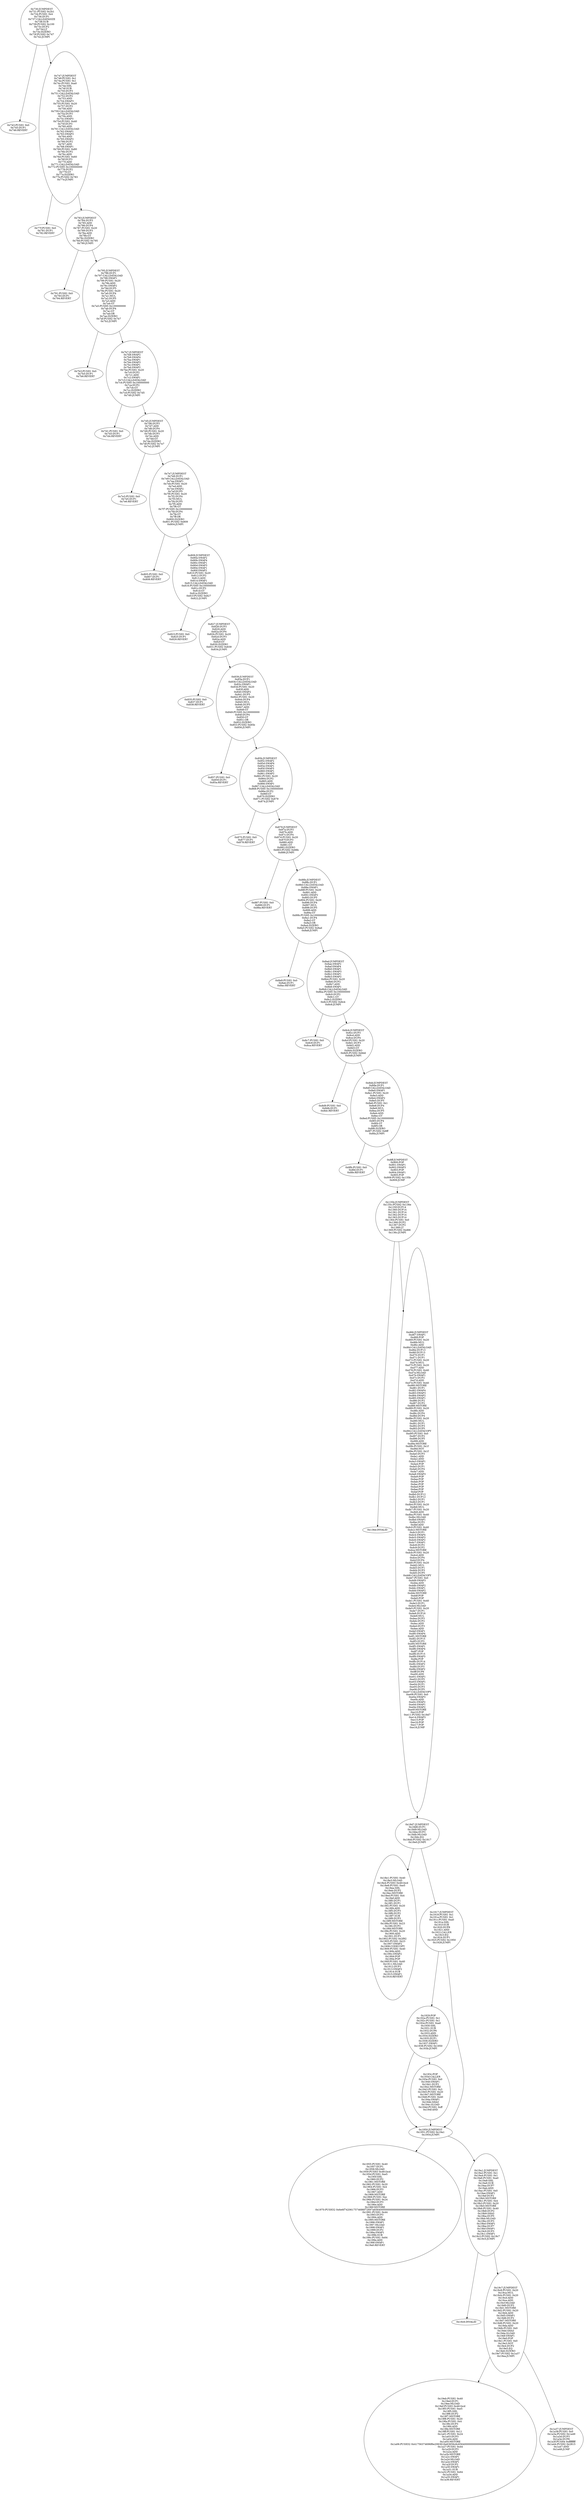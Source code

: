 digraph{
1840[label="0x730:JUMPDEST
0x731:PUSH2 0x2b1
0x734:PUSH1 0x4
0x736:DUP1
0x737:CALLDATASIZE
0x738:SUB
0x739:PUSH2 0x100
0x73c:DUP2
0x73d:LT
0x73e:ISZERO
0x73f:PUSH2 0x747
0x742:JUMPI"]
1840 -> 1859
1840 -> 1863
1859[label="0x743:PUSH1 0x0
0x745:DUP1
0x746:REVERT"]
1863[label="0x747:JUMPDEST
0x748:PUSH1 0x1
0x74a:PUSH1 0x1
0x74c:PUSH1 0xa0
0x74e:SHL
0x74f:SUB
0x750:DUP3
0x751:CALLDATALOAD
0x752:DUP2
0x753:AND
0x754:SWAP3
0x755:PUSH1 0x20
0x757:DUP2
0x758:ADD
0x759:CALLDATALOAD
0x75a:DUP3
0x75b:AND
0x75c:SWAP3
0x75d:PUSH1 0x40
0x75f:DUP3
0x760:ADD
0x761:CALLDATALOAD
0x762:SWAP1
0x763:SWAP3
0x764:AND
0x765:SWAP2
0x766:DUP2
0x767:ADD
0x768:SWAP1
0x769:PUSH1 0x80
0x76b:DUP2
0x76c:ADD
0x76d:PUSH1 0x60
0x76f:DUP3
0x770:ADD
0x771:CALLDATALOAD
0x772:PUSH5 0x100000000
0x778:DUP2
0x779:GT
0x77a:ISZERO
0x77b:PUSH2 0x783
0x77e:JUMPI"]
1863 -> 1919
1863 -> 1923
1919[label="0x77f:PUSH1 0x0
0x781:DUP1
0x782:REVERT"]
1923[label="0x783:JUMPDEST
0x784:DUP3
0x785:ADD
0x786:DUP4
0x787:PUSH1 0x20
0x789:DUP3
0x78a:ADD
0x78b:GT
0x78c:ISZERO
0x78d:PUSH2 0x795
0x790:JUMPI"]
1923 -> 1937
1923 -> 1941
1937[label="0x791:PUSH1 0x0
0x793:DUP1
0x794:REVERT"]
1941[label="0x795:JUMPDEST
0x796:DUP1
0x797:CALLDATALOAD
0x798:SWAP1
0x799:PUSH1 0x20
0x79b:ADD
0x79c:SWAP2
0x79d:DUP5
0x79e:PUSH1 0x20
0x7a0:DUP4
0x7a1:MUL
0x7a2:DUP5
0x7a3:ADD
0x7a4:GT
0x7a5:PUSH5 0x100000000
0x7ab:DUP4
0x7ac:GT
0x7ad:OR
0x7ae:ISZERO
0x7af:PUSH2 0x7b7
0x7b2:JUMPI"]
1941 -> 1971
1941 -> 1975
1971[label="0x7b3:PUSH1 0x0
0x7b5:DUP1
0x7b6:REVERT"]
1975[label="0x7b7:JUMPDEST
0x7b8:SWAP2
0x7b9:SWAP4
0x7ba:SWAP1
0x7bb:SWAP3
0x7bc:SWAP1
0x7bd:SWAP2
0x7be:PUSH1 0x20
0x7c0:DUP2
0x7c1:ADD
0x7c2:SWAP1
0x7c3:CALLDATALOAD
0x7c4:PUSH5 0x100000000
0x7ca:DUP2
0x7cb:GT
0x7cc:ISZERO
0x7cd:PUSH2 0x7d5
0x7d0:JUMPI"]
1975 -> 2001
1975 -> 2005
2001[label="0x7d1:PUSH1 0x0
0x7d3:DUP1
0x7d4:REVERT"]
2005[label="0x7d5:JUMPDEST
0x7d6:DUP3
0x7d7:ADD
0x7d8:DUP4
0x7d9:PUSH1 0x20
0x7db:DUP3
0x7dc:ADD
0x7dd:GT
0x7de:ISZERO
0x7df:PUSH2 0x7e7
0x7e2:JUMPI"]
2005 -> 2019
2005 -> 2023
2019[label="0x7e3:PUSH1 0x0
0x7e5:DUP1
0x7e6:REVERT"]
2023[label="0x7e7:JUMPDEST
0x7e8:DUP1
0x7e9:CALLDATALOAD
0x7ea:SWAP1
0x7eb:PUSH1 0x20
0x7ed:ADD
0x7ee:SWAP2
0x7ef:DUP5
0x7f0:PUSH1 0x20
0x7f2:DUP4
0x7f3:MUL
0x7f4:DUP5
0x7f5:ADD
0x7f6:GT
0x7f7:PUSH5 0x100000000
0x7fd:DUP4
0x7fe:GT
0x7ff:OR
0x800:ISZERO
0x801:PUSH2 0x809
0x804:JUMPI"]
2023 -> 2053
2023 -> 2057
2053[label="0x805:PUSH1 0x0
0x807:DUP1
0x808:REVERT"]
2057[label="0x809:JUMPDEST
0x80a:SWAP2
0x80b:SWAP4
0x80c:SWAP1
0x80d:SWAP3
0x80e:SWAP1
0x80f:SWAP2
0x810:PUSH1 0x20
0x812:DUP2
0x813:ADD
0x814:SWAP1
0x815:CALLDATALOAD
0x816:PUSH5 0x100000000
0x81c:DUP2
0x81d:GT
0x81e:ISZERO
0x81f:PUSH2 0x827
0x822:JUMPI"]
2057 -> 2083
2057 -> 2087
2083[label="0x823:PUSH1 0x0
0x825:DUP1
0x826:REVERT"]
2087[label="0x827:JUMPDEST
0x828:DUP3
0x829:ADD
0x82a:DUP4
0x82b:PUSH1 0x20
0x82d:DUP3
0x82e:ADD
0x82f:GT
0x830:ISZERO
0x831:PUSH2 0x839
0x834:JUMPI"]
2087 -> 2101
2087 -> 2105
2101[label="0x835:PUSH1 0x0
0x837:DUP1
0x838:REVERT"]
2105[label="0x839:JUMPDEST
0x83a:DUP1
0x83b:CALLDATALOAD
0x83c:SWAP1
0x83d:PUSH1 0x20
0x83f:ADD
0x840:SWAP2
0x841:DUP5
0x842:PUSH1 0x20
0x844:DUP4
0x845:MUL
0x846:DUP5
0x847:ADD
0x848:GT
0x849:PUSH5 0x100000000
0x84f:DUP4
0x850:GT
0x851:OR
0x852:ISZERO
0x853:PUSH2 0x85b
0x856:JUMPI"]
2105 -> 2135
2105 -> 2139
2135[label="0x857:PUSH1 0x0
0x859:DUP1
0x85a:REVERT"]
2139[label="0x85b:JUMPDEST
0x85c:SWAP2
0x85d:SWAP4
0x85e:SWAP1
0x85f:SWAP3
0x860:SWAP1
0x861:SWAP2
0x862:PUSH1 0x20
0x864:DUP2
0x865:ADD
0x866:SWAP1
0x867:CALLDATALOAD
0x868:PUSH5 0x100000000
0x86e:DUP2
0x86f:GT
0x870:ISZERO
0x871:PUSH2 0x879
0x874:JUMPI"]
2139 -> 2165
2139 -> 2169
2165[label="0x875:PUSH1 0x0
0x877:DUP1
0x878:REVERT"]
2169[label="0x879:JUMPDEST
0x87a:DUP3
0x87b:ADD
0x87c:DUP4
0x87d:PUSH1 0x20
0x87f:DUP3
0x880:ADD
0x881:GT
0x882:ISZERO
0x883:PUSH2 0x88b
0x886:JUMPI"]
2169 -> 2183
2169 -> 2187
2183[label="0x887:PUSH1 0x0
0x889:DUP1
0x88a:REVERT"]
2187[label="0x88b:JUMPDEST
0x88c:DUP1
0x88d:CALLDATALOAD
0x88e:SWAP1
0x88f:PUSH1 0x20
0x891:ADD
0x892:SWAP2
0x893:DUP5
0x894:PUSH1 0x20
0x896:DUP4
0x897:MUL
0x898:DUP5
0x899:ADD
0x89a:GT
0x89b:PUSH5 0x100000000
0x8a1:DUP4
0x8a2:GT
0x8a3:OR
0x8a4:ISZERO
0x8a5:PUSH2 0x8ad
0x8a8:JUMPI"]
2187 -> 2217
2187 -> 2221
2217[label="0x8a9:PUSH1 0x0
0x8ab:DUP1
0x8ac:REVERT"]
2221[label="0x8ad:JUMPDEST
0x8ae:SWAP2
0x8af:SWAP4
0x8b0:SWAP1
0x8b1:SWAP3
0x8b2:SWAP1
0x8b3:SWAP2
0x8b4:PUSH1 0x20
0x8b6:DUP2
0x8b7:ADD
0x8b8:SWAP1
0x8b9:CALLDATALOAD
0x8ba:PUSH5 0x100000000
0x8c0:DUP2
0x8c1:GT
0x8c2:ISZERO
0x8c3:PUSH2 0x8cb
0x8c6:JUMPI"]
2221 -> 2247
2221 -> 2251
2247[label="0x8c7:PUSH1 0x0
0x8c9:DUP1
0x8ca:REVERT"]
2251[label="0x8cb:JUMPDEST
0x8cc:DUP3
0x8cd:ADD
0x8ce:DUP4
0x8cf:PUSH1 0x20
0x8d1:DUP3
0x8d2:ADD
0x8d3:GT
0x8d4:ISZERO
0x8d5:PUSH2 0x8dd
0x8d8:JUMPI"]
2251 -> 2265
2251 -> 2269
2265[label="0x8d9:PUSH1 0x0
0x8db:DUP1
0x8dc:REVERT"]
2269[label="0x8dd:JUMPDEST
0x8de:DUP1
0x8df:CALLDATALOAD
0x8e0:SWAP1
0x8e1:PUSH1 0x20
0x8e3:ADD
0x8e4:SWAP2
0x8e5:DUP5
0x8e6:PUSH1 0x1
0x8e8:DUP4
0x8e9:MUL
0x8ea:DUP5
0x8eb:ADD
0x8ec:GT
0x8ed:PUSH5 0x100000000
0x8f3:DUP4
0x8f4:GT
0x8f5:OR
0x8f6:ISZERO
0x8f7:PUSH2 0x8ff
0x8fa:JUMPI"]
2269 -> 2299
2269 -> 2303
2299[label="0x8fb:PUSH1 0x0
0x8fd:DUP1
0x8fe:REVERT"]
2303[label="0x8ff:JUMPDEST
0x900:POP
0x901:SWAP1
0x902:SWAP3
0x903:POP
0x904:SWAP1
0x905:POP
0x906:PUSH2 0x135b
0x909:JUMP"]
2303 -> 4955
4955[label="0x135b:JUMPDEST
0x135c:PUSH2 0x136e
0x135f:DUP14
0x1360:DUP14
0x1361:DUP14
0x1362:DUP14
0x1363:DUP14
0x1364:PUSH1 0x0
0x1366:DUP2
0x1367:DUP2
0x1368:LT
0x1369:PUSH2 0xd66
0x136c:JUMPI"]
4955 -> 4973
4955 -> 3430
4973[label="0x136d:INVALID"]
3430[label="0xd66:JUMPDEST
0xd67:SWAP1
0xd68:POP
0xd69:PUSH1 0x20
0xd6b:MUL
0xd6c:ADD
0xd6d:CALLDATALOAD
0xd6e:DUP13
0xd6f:DUP13
0xd70:DUP1
0xd71:DUP1
0xd72:PUSH1 0x20
0xd74:MUL
0xd75:PUSH1 0x20
0xd77:ADD
0xd78:PUSH1 0x40
0xd7a:MLOAD
0xd7b:SWAP1
0xd7c:DUP2
0xd7d:ADD
0xd7e:PUSH1 0x40
0xd80:MSTORE
0xd81:DUP1
0xd82:SWAP4
0xd83:SWAP3
0xd84:SWAP2
0xd85:SWAP1
0xd86:DUP2
0xd87:DUP2
0xd88:MSTORE
0xd89:PUSH1 0x20
0xd8b:ADD
0xd8c:DUP4
0xd8d:DUP4
0xd8e:PUSH1 0x20
0xd90:MUL
0xd91:DUP1
0xd92:DUP3
0xd93:DUP5
0xd94:CALLDATACOPY
0xd95:PUSH1 0x0
0xd97:DUP2
0xd98:DUP5
0xd99:ADD
0xd9a:MSTORE
0xd9b:PUSH1 0x1f
0xd9d:NOT
0xd9e:PUSH1 0x1f
0xda0:DUP3
0xda1:ADD
0xda2:AND
0xda3:SWAP1
0xda4:POP
0xda5:DUP1
0xda6:DUP4
0xda7:ADD
0xda8:SWAP3
0xda9:POP
0xdaa:POP
0xdab:POP
0xdac:POP
0xdad:POP
0xdae:POP
0xdaf:POP
0xdb0:DUP12
0xdb1:DUP12
0xdb2:DUP1
0xdb3:DUP1
0xdb4:PUSH1 0x20
0xdb6:MUL
0xdb7:PUSH1 0x20
0xdb9:ADD
0xdba:PUSH1 0x40
0xdbc:MLOAD
0xdbd:SWAP1
0xdbe:DUP2
0xdbf:ADD
0xdc0:PUSH1 0x40
0xdc2:MSTORE
0xdc3:DUP1
0xdc4:SWAP4
0xdc5:SWAP3
0xdc6:SWAP2
0xdc7:SWAP1
0xdc8:DUP2
0xdc9:DUP2
0xdca:MSTORE
0xdcb:PUSH1 0x20
0xdcd:ADD
0xdce:DUP4
0xdcf:DUP4
0xdd0:PUSH1 0x20
0xdd2:MUL
0xdd3:DUP1
0xdd4:DUP3
0xdd5:DUP5
0xdd6:CALLDATACOPY
0xdd7:PUSH1 0x0
0xdd9:SWAP3
0xdda:ADD
0xddb:SWAP2
0xddc:SWAP1
0xddd:SWAP2
0xdde:MSTORE
0xddf:POP
0xde0:POP
0xde1:PUSH1 0x40
0xde3:DUP1
0xde4:MLOAD
0xde5:PUSH1 0x20
0xde7:DUP1
0xde8:DUP16
0xde9:MUL
0xdea:DUP3
0xdeb:DUP2
0xdec:ADD
0xded:DUP3
0xdee:ADD
0xdef:SWAP1
0xdf0:SWAP4
0xdf1:MSTORE
0xdf2:DUP15
0xdf3:DUP3
0xdf4:MSTORE
0xdf5:SWAP1
0xdf6:SWAP4
0xdf7:POP
0xdf8:DUP15
0xdf9:SWAP3
0xdfa:POP
0xdfb:DUP14
0xdfc:SWAP2
0xdfd:DUP3
0xdfe:SWAP2
0xdff:DUP6
0xe00:ADD
0xe01:SWAP1
0xe02:DUP5
0xe03:SWAP1
0xe04:DUP1
0xe05:DUP3
0xe06:DUP5
0xe07:CALLDATACOPY
0xe08:PUSH1 0x0
0xe0a:SWAP3
0xe0b:ADD
0xe0c:SWAP2
0xe0d:SWAP1
0xe0e:SWAP2
0xe0f:MSTORE
0xe10:POP
0xe11:PUSH2 0x18d7
0xe14:SWAP3
0xe15:POP
0xe16:POP
0xe17:POP
0xe18:JUMP"]
3430 -> 6359
6359[label="0x18d7:JUMPDEST
0x18d8:DUP1
0x18d9:MLOAD
0x18da:DUP3
0x18db:MLOAD
0x18dc:EQ
0x18dd:PUSH2 0x1917
0x18e0:JUMPI"]
6359 -> 6369
6359 -> 6423
6369[label="0x18e1:PUSH1 0x40
0x18e3:MLOAD
0x18e4:PUSH3 0x461bcd
0x18e8:PUSH1 0xe5
0x18ea:SHL
0x18eb:DUP2
0x18ec:MSTORE
0x18ed:PUSH1 0x4
0x18ef:ADD
0x18f0:DUP1
0x18f1:DUP1
0x18f2:PUSH1 0x20
0x18f4:ADD
0x18f5:DUP3
0x18f6:DUP2
0x18f7:SUB
0x18f8:DUP3
0x18f9:MSTORE
0x18fa:PUSH1 0x23
0x18fc:DUP2
0x18fd:MSTORE
0x18fe:PUSH1 0x20
0x1900:ADD
0x1901:DUP1
0x1902:PUSH2 0x2f92
0x1905:PUSH1 0x23
0x1907:SWAP2
0x1908:CODECOPY
0x1909:PUSH1 0x40
0x190b:ADD
0x190c:SWAP2
0x190d:POP
0x190e:POP
0x190f:PUSH1 0x40
0x1911:MLOAD
0x1912:DUP1
0x1913:SWAP2
0x1914:SUB
0x1915:SWAP1
0x1916:REVERT"]
6423[label="0x1917:JUMPDEST
0x1918:PUSH1 0x1
0x191a:PUSH1 0x1
0x191c:PUSH1 0xa0
0x191e:SHL
0x191f:SUB
0x1920:DUP8
0x1921:AND
0x1922:CALLER
0x1923:EQ
0x1924:DUP1
0x1925:PUSH2 0x1950
0x1928:JUMPI"]
6423 -> 6441
6423 -> 6480
6441[label="0x1929:POP
0x192a:PUSH1 0x1
0x192c:PUSH1 0x1
0x192e:PUSH1 0xa0
0x1930:SHL
0x1931:SUB
0x1932:DUP6
0x1933:AND
0x1934:ISZERO
0x1935:DUP1
0x1936:ISZERO
0x1937:SWAP1
0x1938:PUSH2 0x1950
0x193b:JUMPI"]
6441 -> 6460
6441 -> 6480
6460[label="0x193c:POP
0x193d:CALLER
0x193e:PUSH1 0x0
0x1940:SWAP1
0x1941:DUP2
0x1942:MSTORE
0x1943:PUSH1 0x3
0x1945:PUSH1 0x20
0x1947:MSTORE
0x1948:PUSH1 0x40
0x194a:SWAP1
0x194b:SHA3
0x194c:SLOAD
0x194d:PUSH1 0xff
0x194f:AND"]
6460 -> 6480
6480[label="0x1950:JUMPDEST
0x1951:PUSH2 0x19a1
0x1954:JUMPI"]
6480 -> 6485
6480 -> 6561
6485[label="0x1955:PUSH1 0x40
0x1957:DUP1
0x1958:MLOAD
0x1959:PUSH3 0x461bcd
0x195d:PUSH1 0xe5
0x195f:SHL
0x1960:DUP2
0x1961:MSTORE
0x1962:PUSH1 0x20
0x1964:PUSH1 0x4
0x1966:DUP3
0x1967:ADD
0x1968:MSTORE
0x1969:PUSH1 0xe
0x196b:PUSH1 0x24
0x196d:DUP3
0x196e:ADD
0x196f:MSTORE
0x1970:PUSH32 0x6e6f7420617574686f72697a6564000000000000000000000000000000000000
0x1991:PUSH1 0x44
0x1993:DUP3
0x1994:ADD
0x1995:MSTORE
0x1996:SWAP1
0x1997:MLOAD
0x1998:SWAP1
0x1999:DUP2
0x199a:SWAP1
0x199b:SUB
0x199c:PUSH1 0x64
0x199e:ADD
0x199f:SWAP1
0x19a0:REVERT"]
6561[label="0x19a1:JUMPDEST
0x19a2:PUSH1 0x1
0x19a4:PUSH1 0x1
0x19a6:PUSH1 0xa0
0x19a8:SHL
0x19a9:SUB
0x19aa:DUP7
0x19ab:AND
0x19ac:PUSH1 0x0
0x19ae:SWAP1
0x19af:DUP2
0x19b0:MSTORE
0x19b1:PUSH1 0x4
0x19b3:PUSH1 0x20
0x19b5:MSTORE
0x19b6:PUSH1 0x40
0x19b8:DUP2
0x19b9:SHA3
0x19ba:DUP5
0x19bb:MLOAD
0x19bc:DUP3
0x19bd:SWAP1
0x19be:DUP7
0x19bf:SWAP1
0x19c0:DUP3
0x19c1:SWAP1
0x19c2:PUSH2 0x19c7
0x19c5:JUMPI"]
6561 -> 6598
6561 -> 6599
6598[label="0x19c6:INVALID"]
6599[label="0x19c7:JUMPDEST
0x19c8:PUSH1 0x20
0x19ca:MUL
0x19cb:PUSH1 0x20
0x19cd:ADD
0x19ce:ADD
0x19cf:MLOAD
0x19d0:DUP2
0x19d1:MSTORE
0x19d2:PUSH1 0x20
0x19d4:ADD
0x19d5:SWAP1
0x19d6:DUP2
0x19d7:MSTORE
0x19d8:PUSH1 0x20
0x19da:ADD
0x19db:PUSH1 0x0
0x19dd:SHA3
0x19de:SLOAD
0x19df:SWAP1
0x19e0:POP
0x19e1:PUSH1 0x0
0x19e3:NOT
0x19e4:DUP2
0x19e5:EQ
0x19e6:ISZERO
0x19e7:PUSH2 0x1a37
0x19ea:JUMPI"]
6599 -> 6635
6599 -> 6711
6635[label="0x19eb:PUSH1 0x40
0x19ed:DUP1
0x19ee:MLOAD
0x19ef:PUSH3 0x461bcd
0x19f3:PUSH1 0xe5
0x19f5:SHL
0x19f6:DUP2
0x19f7:MSTORE
0x19f8:PUSH1 0x20
0x19fa:PUSH1 0x4
0x19fc:DUP3
0x19fd:ADD
0x19fe:MSTORE
0x19ff:PUSH1 0x11
0x1a01:PUSH1 0x24
0x1a03:DUP3
0x1a04:ADD
0x1a05:MSTORE
0x1a06:PUSH32 0x41756374696f6e2063616e63656c6c6564000000000000000000000000000000
0x1a27:PUSH1 0x44
0x1a29:DUP3
0x1a2a:ADD
0x1a2b:MSTORE
0x1a2c:SWAP1
0x1a2d:MLOAD
0x1a2e:SWAP1
0x1a2f:DUP2
0x1a30:SWAP1
0x1a31:SUB
0x1a32:PUSH1 0x64
0x1a34:ADD
0x1a35:SWAP1
0x1a36:REVERT"]
6711[label="0x1a37:JUMPDEST
0x1a38:PUSH1 0x0
0x1a3a:PUSH2 0x1a49
0x1a3d:DUP3
0x1a3e:DUP8
0x1a3f:PUSH4 0xffffffff
0x1a44:PUSH2 0x2815
0x1a47:AND
0x1a48:JUMP"]

}